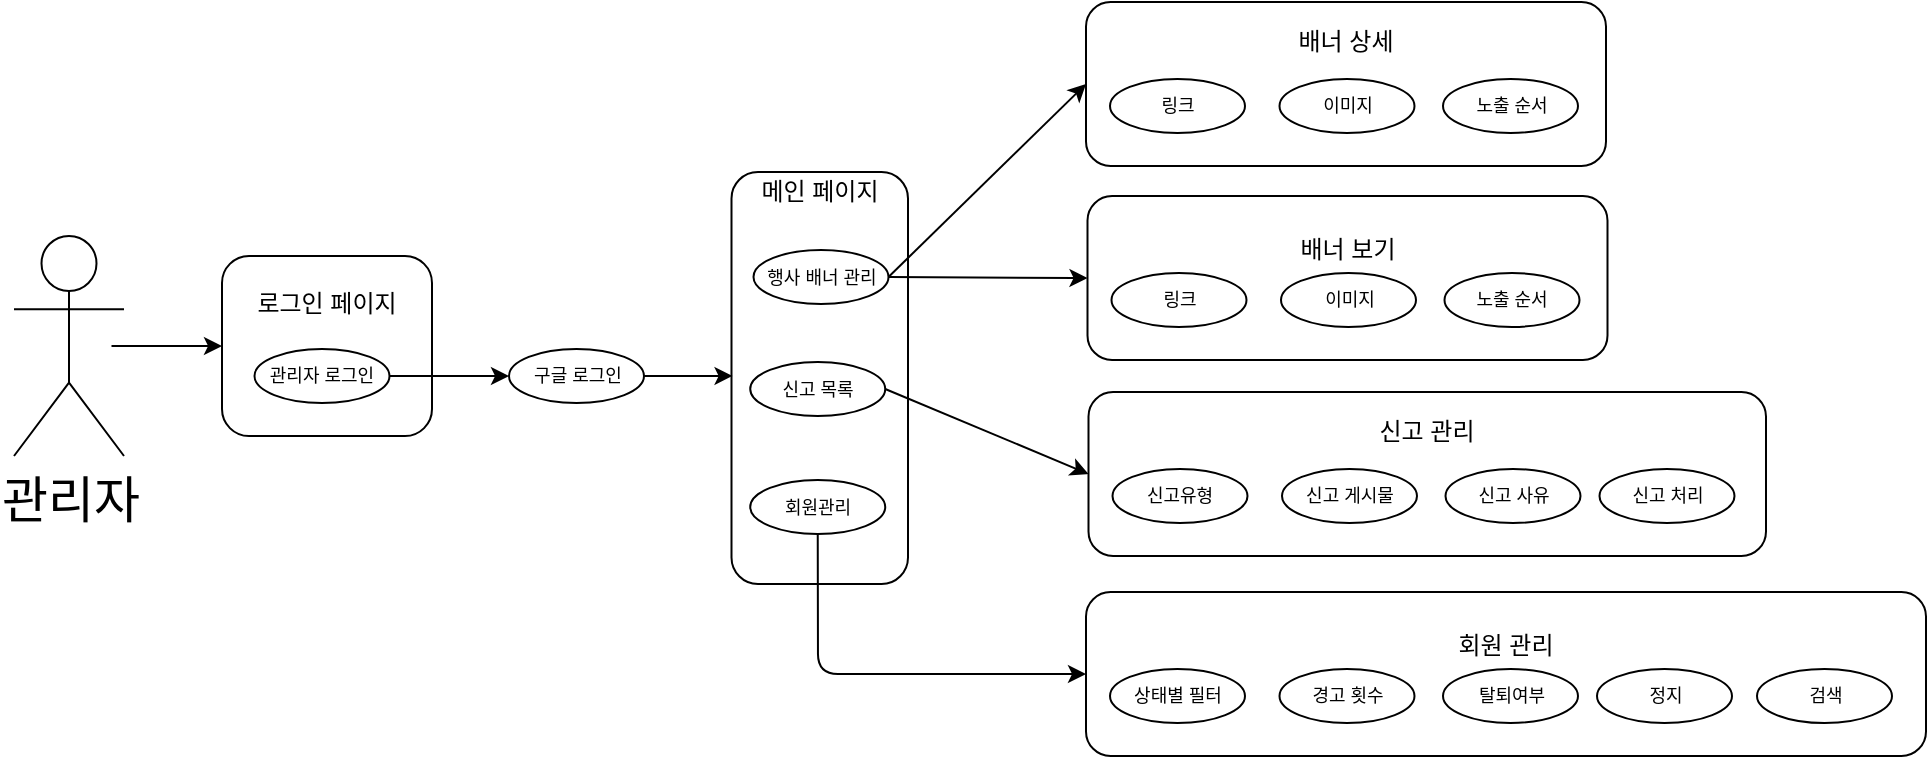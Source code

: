 <mxfile>
    <diagram id="IXlqu3EASzsxyn2sYzjb" name="페이지-1">
        <mxGraphModel dx="2326" dy="2469" grid="1" gridSize="10" guides="1" tooltips="1" connect="1" arrows="1" fold="1" page="1" pageScale="1" pageWidth="583" pageHeight="600" math="0" shadow="0">
            <root>
                <mxCell id="0"/>
                <mxCell id="1" parent="0"/>
                <mxCell id="2" style="edgeStyle=none;html=1;entryX=0;entryY=0.5;entryDx=0;entryDy=0;fontSize=8;" edge="1" parent="1" target="11">
                    <mxGeometry relative="1" as="geometry">
                        <mxPoint x="164.75" y="-318" as="sourcePoint"/>
                    </mxGeometry>
                </mxCell>
                <mxCell id="3" value="메인 페이지&lt;br&gt;&lt;br&gt;&lt;br&gt;&lt;br&gt;&lt;br&gt;&lt;br&gt;&lt;br&gt;&lt;br&gt;&lt;br&gt;&lt;br&gt;&lt;br&gt;&lt;br&gt;&lt;br&gt;&lt;br&gt;" style="rounded=1;whiteSpace=wrap;html=1;" vertex="1" parent="1">
                    <mxGeometry x="474.75" y="-405" width="88.25" height="206" as="geometry"/>
                </mxCell>
                <mxCell id="4" style="edgeStyle=none;html=1;exitX=1;exitY=0.5;exitDx=0;exitDy=0;entryX=0;entryY=0.5;entryDx=0;entryDy=0;fontSize=12;" edge="1" parent="1" source="5" target="25">
                    <mxGeometry relative="1" as="geometry"/>
                </mxCell>
                <mxCell id="5" value="신고 목록" style="ellipse;whiteSpace=wrap;html=1;fontSize=9;" vertex="1" parent="1">
                    <mxGeometry x="484.12" y="-310" width="67.5" height="27" as="geometry"/>
                </mxCell>
                <mxCell id="6" style="edgeStyle=none;html=1;exitX=1;exitY=0.5;exitDx=0;exitDy=0;fontSize=25;entryX=0;entryY=0.5;entryDx=0;entryDy=0;" edge="1" parent="1" source="8" target="17">
                    <mxGeometry relative="1" as="geometry">
                        <mxPoint x="622" y="-395" as="targetPoint"/>
                    </mxGeometry>
                </mxCell>
                <mxCell id="7" style="edgeStyle=none;html=1;exitX=1;exitY=0.5;exitDx=0;exitDy=0;entryX=0;entryY=0.5;entryDx=0;entryDy=0;fontSize=25;" edge="1" parent="1" source="8" target="21">
                    <mxGeometry relative="1" as="geometry">
                        <mxPoint x="652" y="-352" as="targetPoint"/>
                    </mxGeometry>
                </mxCell>
                <mxCell id="8" value="행사 배너 관리" style="ellipse;whiteSpace=wrap;html=1;fontSize=9;" vertex="1" parent="1">
                    <mxGeometry x="485.75" y="-366" width="67.5" height="27" as="geometry"/>
                </mxCell>
                <mxCell id="9" style="edgeStyle=none;html=1;exitX=0.5;exitY=1;exitDx=0;exitDy=0;entryX=0;entryY=0.5;entryDx=0;entryDy=0;fontSize=12;" edge="1" parent="1" source="10" target="30">
                    <mxGeometry relative="1" as="geometry">
                        <Array as="points">
                            <mxPoint x="518" y="-154"/>
                        </Array>
                    </mxGeometry>
                </mxCell>
                <mxCell id="10" value="회원관리" style="ellipse;whiteSpace=wrap;html=1;fontSize=9;" vertex="1" parent="1">
                    <mxGeometry x="484.12" y="-251" width="67.5" height="27" as="geometry"/>
                </mxCell>
                <mxCell id="11" value="로그인 페이지&lt;br&gt;&lt;br&gt;&lt;br&gt;&lt;br&gt;" style="rounded=1;whiteSpace=wrap;html=1;" vertex="1" parent="1">
                    <mxGeometry x="220" y="-363" width="105" height="90" as="geometry"/>
                </mxCell>
                <mxCell id="12" style="edgeStyle=none;html=1;exitX=1;exitY=0.5;exitDx=0;exitDy=0;fontSize=8;" edge="1" parent="1" source="13" target="15">
                    <mxGeometry relative="1" as="geometry"/>
                </mxCell>
                <mxCell id="13" value="관리자 로그인" style="ellipse;whiteSpace=wrap;html=1;fontSize=9;" vertex="1" parent="1">
                    <mxGeometry x="236.25" y="-316.5" width="67.5" height="27" as="geometry"/>
                </mxCell>
                <mxCell id="14" style="edgeStyle=none;html=1;exitX=1;exitY=0.5;exitDx=0;exitDy=0;entryX=0.006;entryY=0.495;entryDx=0;entryDy=0;entryPerimeter=0;fontSize=8;" edge="1" parent="1" source="15" target="3">
                    <mxGeometry relative="1" as="geometry"/>
                </mxCell>
                <mxCell id="15" value="구글 로그인" style="ellipse;whiteSpace=wrap;html=1;fontSize=9;" vertex="1" parent="1">
                    <mxGeometry x="363.5" y="-316.5" width="67.5" height="27" as="geometry"/>
                </mxCell>
                <mxCell id="16" value="관리자" style="shape=umlActor;verticalLabelPosition=bottom;verticalAlign=top;html=1;outlineConnect=0;fontSize=25;" vertex="1" parent="1">
                    <mxGeometry x="116" y="-373" width="55" height="110" as="geometry"/>
                </mxCell>
                <mxCell id="17" value="배너 상세&lt;br&gt;&lt;br&gt;&lt;br&gt;&lt;br&gt;" style="rounded=1;whiteSpace=wrap;html=1;fontSize=12;" vertex="1" parent="1">
                    <mxGeometry x="652" y="-490" width="260" height="82" as="geometry"/>
                </mxCell>
                <mxCell id="18" value="링크" style="ellipse;whiteSpace=wrap;html=1;fontSize=9;" vertex="1" parent="1">
                    <mxGeometry x="664" y="-451.5" width="67.5" height="27" as="geometry"/>
                </mxCell>
                <mxCell id="19" value="이미지" style="ellipse;whiteSpace=wrap;html=1;fontSize=9;" vertex="1" parent="1">
                    <mxGeometry x="748.75" y="-451.5" width="67.5" height="27" as="geometry"/>
                </mxCell>
                <mxCell id="20" value="노출 순서" style="ellipse;whiteSpace=wrap;html=1;fontSize=9;" vertex="1" parent="1">
                    <mxGeometry x="830.5" y="-451.5" width="67.5" height="27" as="geometry"/>
                </mxCell>
                <mxCell id="21" value="배너 보기&lt;br&gt;&lt;br&gt;&lt;br&gt;" style="rounded=1;whiteSpace=wrap;html=1;fontSize=12;" vertex="1" parent="1">
                    <mxGeometry x="652.75" y="-393" width="260" height="82" as="geometry"/>
                </mxCell>
                <mxCell id="22" value="링크" style="ellipse;whiteSpace=wrap;html=1;fontSize=9;" vertex="1" parent="1">
                    <mxGeometry x="664.75" y="-354.5" width="67.5" height="27" as="geometry"/>
                </mxCell>
                <mxCell id="23" value="이미지" style="ellipse;whiteSpace=wrap;html=1;fontSize=9;" vertex="1" parent="1">
                    <mxGeometry x="749.5" y="-354.5" width="67.5" height="27" as="geometry"/>
                </mxCell>
                <mxCell id="24" value="노출 순서" style="ellipse;whiteSpace=wrap;html=1;fontSize=9;" vertex="1" parent="1">
                    <mxGeometry x="831.25" y="-354.5" width="67.5" height="27" as="geometry"/>
                </mxCell>
                <mxCell id="25" value="신고 관리&lt;br&gt;&lt;br&gt;&lt;br&gt;&lt;br&gt;" style="rounded=1;whiteSpace=wrap;html=1;fontSize=12;" vertex="1" parent="1">
                    <mxGeometry x="653.25" y="-295" width="338.75" height="82" as="geometry"/>
                </mxCell>
                <mxCell id="26" value="신고유형" style="ellipse;whiteSpace=wrap;html=1;fontSize=9;" vertex="1" parent="1">
                    <mxGeometry x="665.25" y="-256.5" width="67.5" height="27" as="geometry"/>
                </mxCell>
                <mxCell id="27" value="신고 게시물" style="ellipse;whiteSpace=wrap;html=1;fontSize=9;" vertex="1" parent="1">
                    <mxGeometry x="750" y="-256.5" width="67.5" height="27" as="geometry"/>
                </mxCell>
                <mxCell id="28" value="신고 사유" style="ellipse;whiteSpace=wrap;html=1;fontSize=9;" vertex="1" parent="1">
                    <mxGeometry x="831.75" y="-256.5" width="67.5" height="27" as="geometry"/>
                </mxCell>
                <mxCell id="29" value="신고 처리" style="ellipse;whiteSpace=wrap;html=1;fontSize=9;" vertex="1" parent="1">
                    <mxGeometry x="908.75" y="-256.5" width="67.5" height="27" as="geometry"/>
                </mxCell>
                <mxCell id="30" value="회원 관리&lt;br&gt;&lt;br&gt;&lt;br&gt;" style="rounded=1;whiteSpace=wrap;html=1;fontSize=12;" vertex="1" parent="1">
                    <mxGeometry x="652" y="-195" width="420" height="82" as="geometry"/>
                </mxCell>
                <mxCell id="31" value="상태별 필터" style="ellipse;whiteSpace=wrap;html=1;fontSize=9;" vertex="1" parent="1">
                    <mxGeometry x="664" y="-156.5" width="67.5" height="27" as="geometry"/>
                </mxCell>
                <mxCell id="32" value="경고 횟수" style="ellipse;whiteSpace=wrap;html=1;fontSize=9;" vertex="1" parent="1">
                    <mxGeometry x="748.75" y="-156.5" width="67.5" height="27" as="geometry"/>
                </mxCell>
                <mxCell id="33" value="탈퇴여부" style="ellipse;whiteSpace=wrap;html=1;fontSize=9;" vertex="1" parent="1">
                    <mxGeometry x="830.5" y="-156.5" width="67.5" height="27" as="geometry"/>
                </mxCell>
                <mxCell id="34" value="정지" style="ellipse;whiteSpace=wrap;html=1;fontSize=9;" vertex="1" parent="1">
                    <mxGeometry x="907.5" y="-156.5" width="67.5" height="27" as="geometry"/>
                </mxCell>
                <mxCell id="35" value="검색" style="ellipse;whiteSpace=wrap;html=1;fontSize=9;" vertex="1" parent="1">
                    <mxGeometry x="987.5" y="-156.5" width="67.5" height="27" as="geometry"/>
                </mxCell>
            </root>
        </mxGraphModel>
    </diagram>
</mxfile>